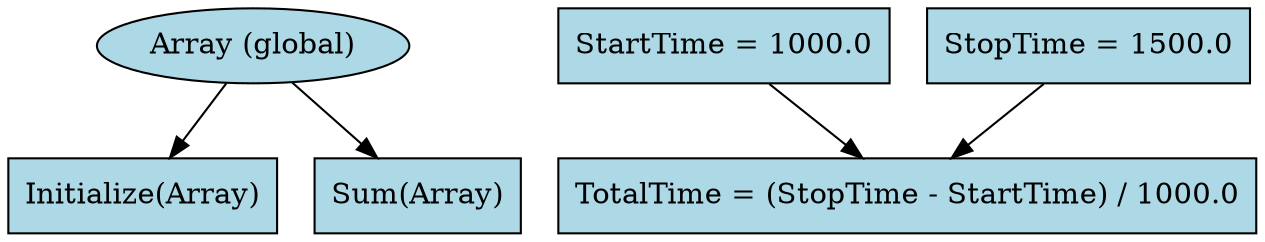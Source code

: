 digraph Test_DFG {
    node [shape=ellipse, style=filled, fillcolor=lightblue];
    Array_global [label="Array (global)"];
    node [shape=box];
    op_call_Initialize [label="Initialize(Array)"];
    op_assign_StartTime [label="StartTime = 1000.0"];
    op_call_Sum [label="Sum(Array)"];
    op_assign_StopTime [label="StopTime = 1500.0"];
    op_calc_TotalTime [label="TotalTime = (StopTime - StartTime) / 1000.0"];
    Array_global -> op_call_Initialize;
    Array_global -> op_call_Sum;
    op_assign_StartTime -> op_calc_TotalTime;
    op_assign_StopTime -> op_calc_TotalTime;
}